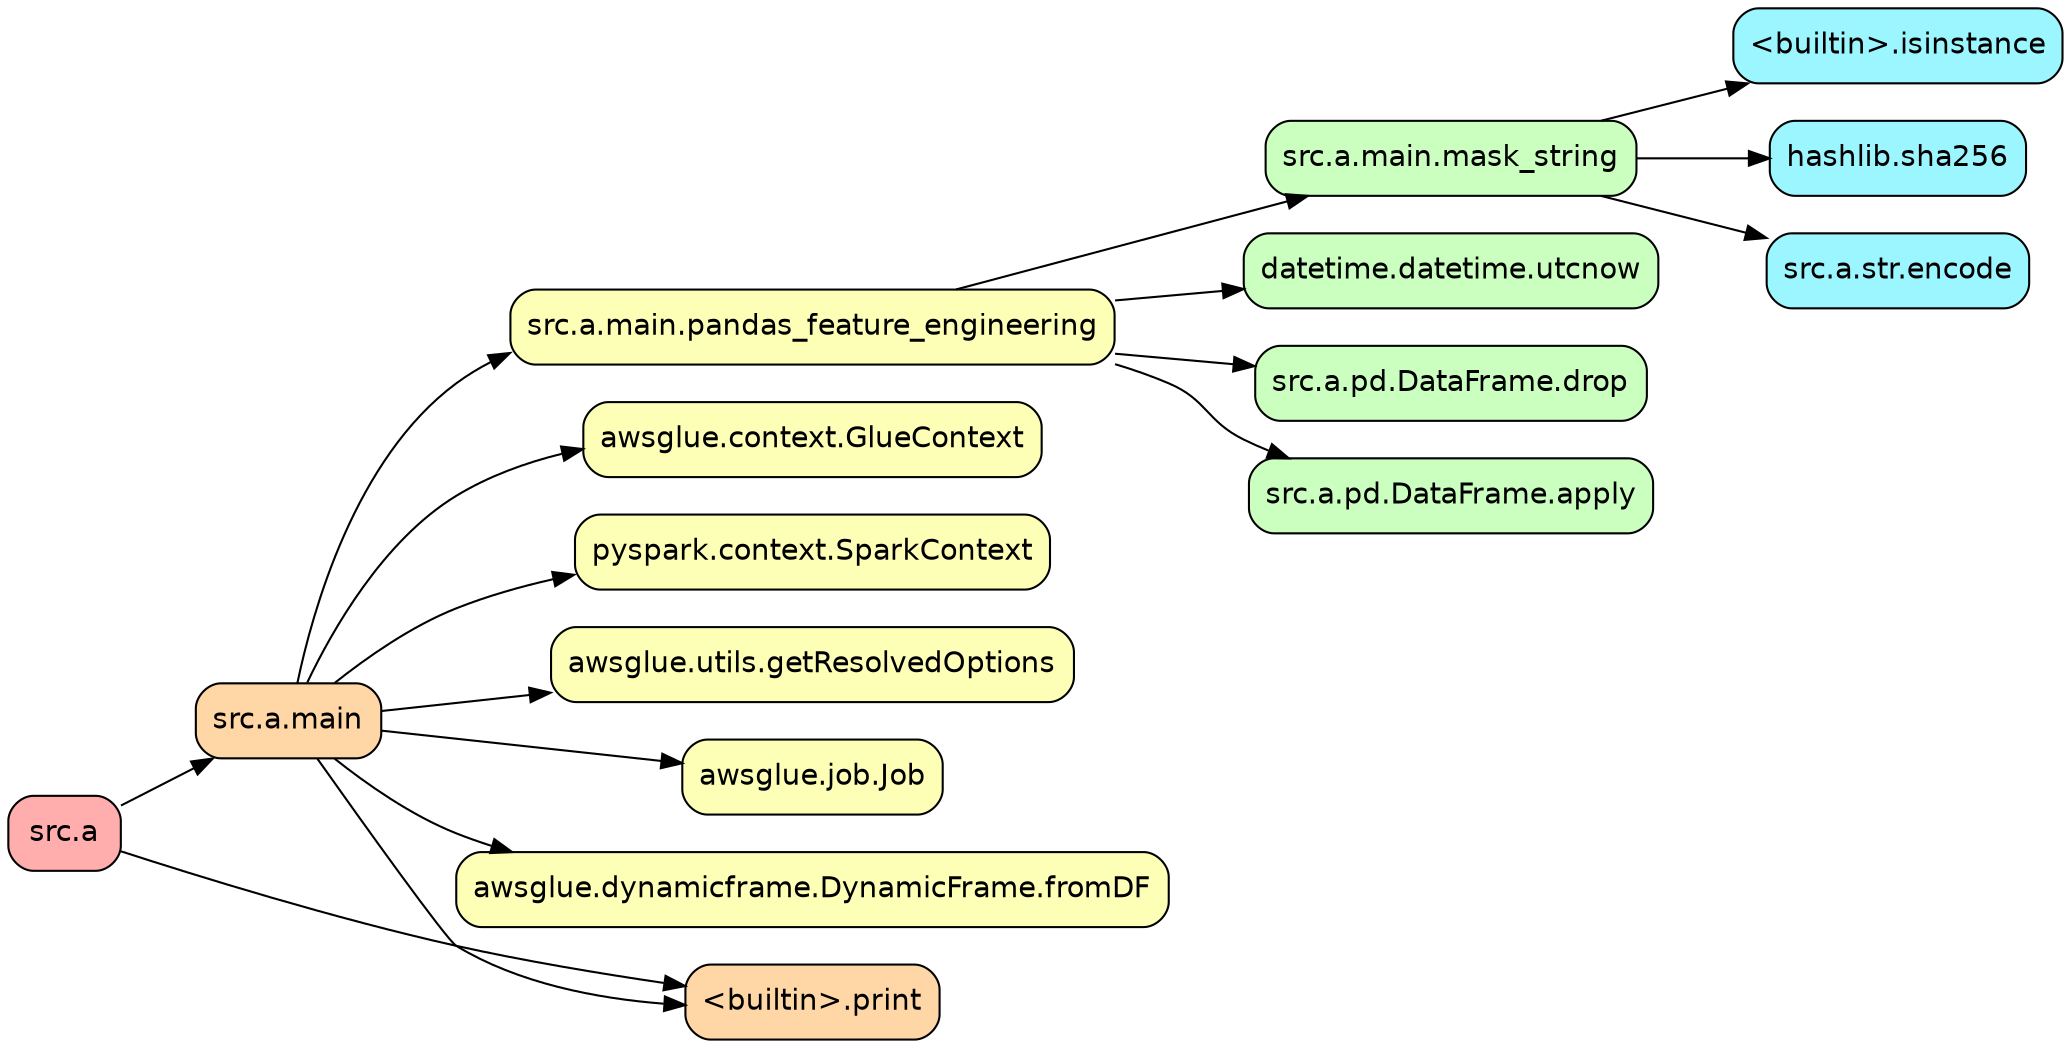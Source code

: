 digraph CallGraph {
  rankdir="LR";
  node [shape=box, style="rounded,filled", fontname="Helvetica"];
  edge [fontname="Helvetica"];
  "src.a.main" [label="src.a.main", fillcolor="#ffd6a5", tooltip=<Could not load code preview.>];
  "src.a.main.pandas_feature_engineering" [label="src.a.main.pandas_feature_engineering", fillcolor="#fdffb6", tooltip=<Could not load code preview.>];
  "awsglue.context.GlueContext" [label="awsglue.context.GlueContext", fillcolor="#fdffb6"];
  "<builtin>.isinstance" [label="<builtin>.isinstance", fillcolor="#9bf6ff"];
  "pyspark.context.SparkContext" [label="pyspark.context.SparkContext", fillcolor="#fdffb6"];
  "<builtin>.print" [label="<builtin>.print", fillcolor="#ffd6a5"];
  "awsglue.utils.getResolvedOptions" [label="awsglue.utils.getResolvedOptions", fillcolor="#fdffb6"];
  "hashlib.sha256" [label="hashlib.sha256", fillcolor="#9bf6ff"];
  "awsglue.job.Job" [label="awsglue.job.Job", fillcolor="#fdffb6"];
  "src.a.main.mask_string" [label="src.a.main.mask_string", fillcolor="#caffbf", tooltip=<Could not load code preview.>];
  "datetime.datetime.utcnow" [label="datetime.datetime.utcnow", fillcolor="#caffbf"];
  "src.a.str.encode" [label="src.a.str.encode", fillcolor="#9bf6ff"];
  "src.a.pd.DataFrame.drop" [label="src.a.pd.DataFrame.drop", fillcolor="#caffbf"];
  "src.a" [label="src.a", fillcolor="#ffadad", tooltip=<Could not load code preview.>];
  "src.a.pd.DataFrame.apply" [label="src.a.pd.DataFrame.apply", fillcolor="#caffbf"];
  "awsglue.dynamicframe.DynamicFrame.fromDF" [label="awsglue.dynamicframe.DynamicFrame.fromDF", fillcolor="#fdffb6"];

  "src.a" -> "<builtin>.print";
  "src.a" -> "src.a.main";
  "src.a.main" -> "src.a.main.pandas_feature_engineering";
  "src.a.main" -> "awsglue.context.GlueContext";
  "src.a.main" -> "<builtin>.print";
  "src.a.main" -> "pyspark.context.SparkContext";
  "src.a.main" -> "awsglue.dynamicframe.DynamicFrame.fromDF";
  "src.a.main" -> "awsglue.job.Job";
  "src.a.main" -> "awsglue.utils.getResolvedOptions";
  "src.a.main.pandas_feature_engineering" -> "datetime.datetime.utcnow";
  "src.a.main.pandas_feature_engineering" -> "src.a.pd.DataFrame.apply";
  "src.a.main.pandas_feature_engineering" -> "src.a.main.mask_string";
  "src.a.main.pandas_feature_engineering" -> "src.a.pd.DataFrame.drop";
  "src.a.main.mask_string" -> "hashlib.sha256";
  "src.a.main.mask_string" -> "<builtin>.isinstance";
  "src.a.main.mask_string" -> "src.a.str.encode";
}